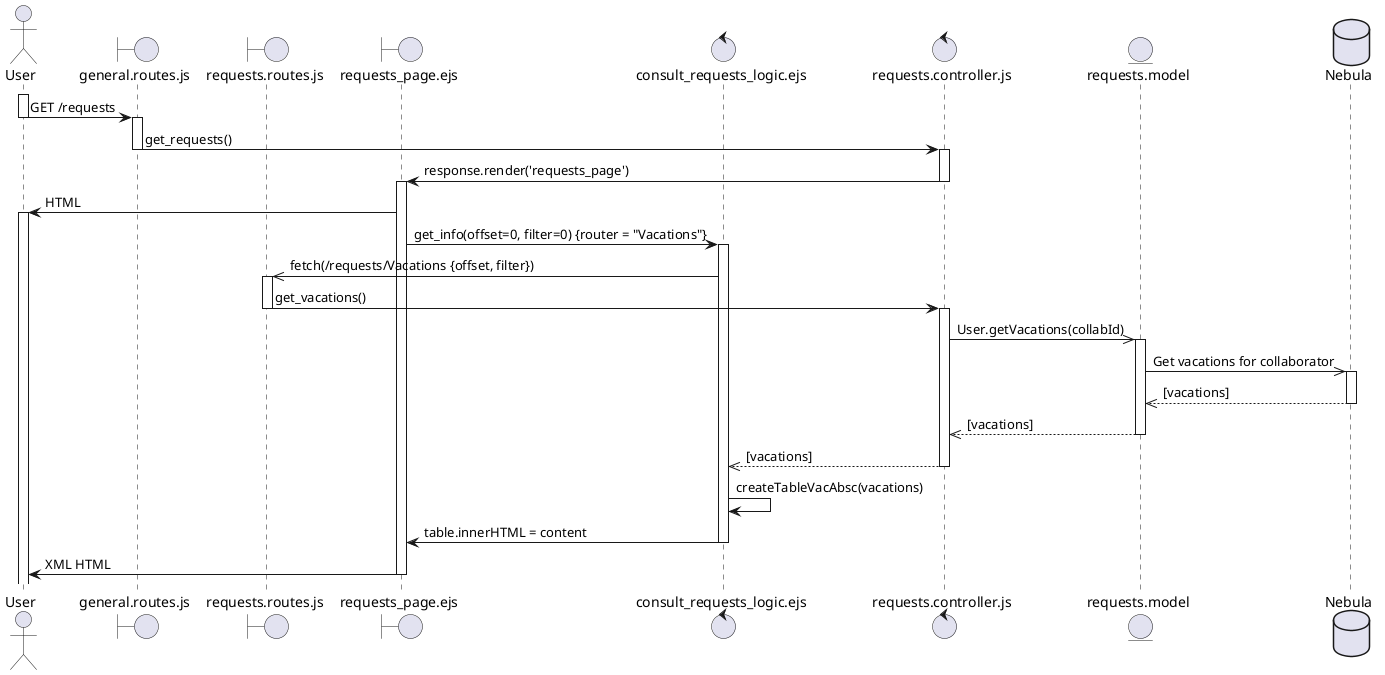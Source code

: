 @startuml
actor User as u
boundary general.routes.js as gr
boundary requests.routes.js as rr
boundary requests_page.ejs as rpe
control consult_requests_logic.ejs as crle
control requests.controller.js as rc
entity requests.model as rm
database Nebula as db

activate u
u -> gr : GET /requests
deactivate u
activate gr
gr -> rc : get_requests()
deactivate gr
activate rc
rc -> rpe : response.render('requests_page')
deactivate rc
activate rpe
rpe -> u : HTML
activate u
rpe -> crle : get_info(offset=0, filter=0) {router = "Vacations"}
activate crle 
crle ->> rr : fetch(/requests/Vacations {offset, filter})
activate rr
rr -> rc : get_vacations()
deactivate rr
activate rc
rc ->> rm : User.getVacations(collabId)
activate rm
rm ->> db : Get vacations for collaborator
activate db
db -->> rm : [vacations]
deactivate db
rm -->> rc : [vacations]
deactivate rm
rc -->> crle : [vacations]
deactivate rc
crle -> crle : createTableVacAbsc(vacations)
crle -> rpe : table.innerHTML = content
deactivate crle
rpe -> u : XML HTML
deactivate rpe

@enduml 